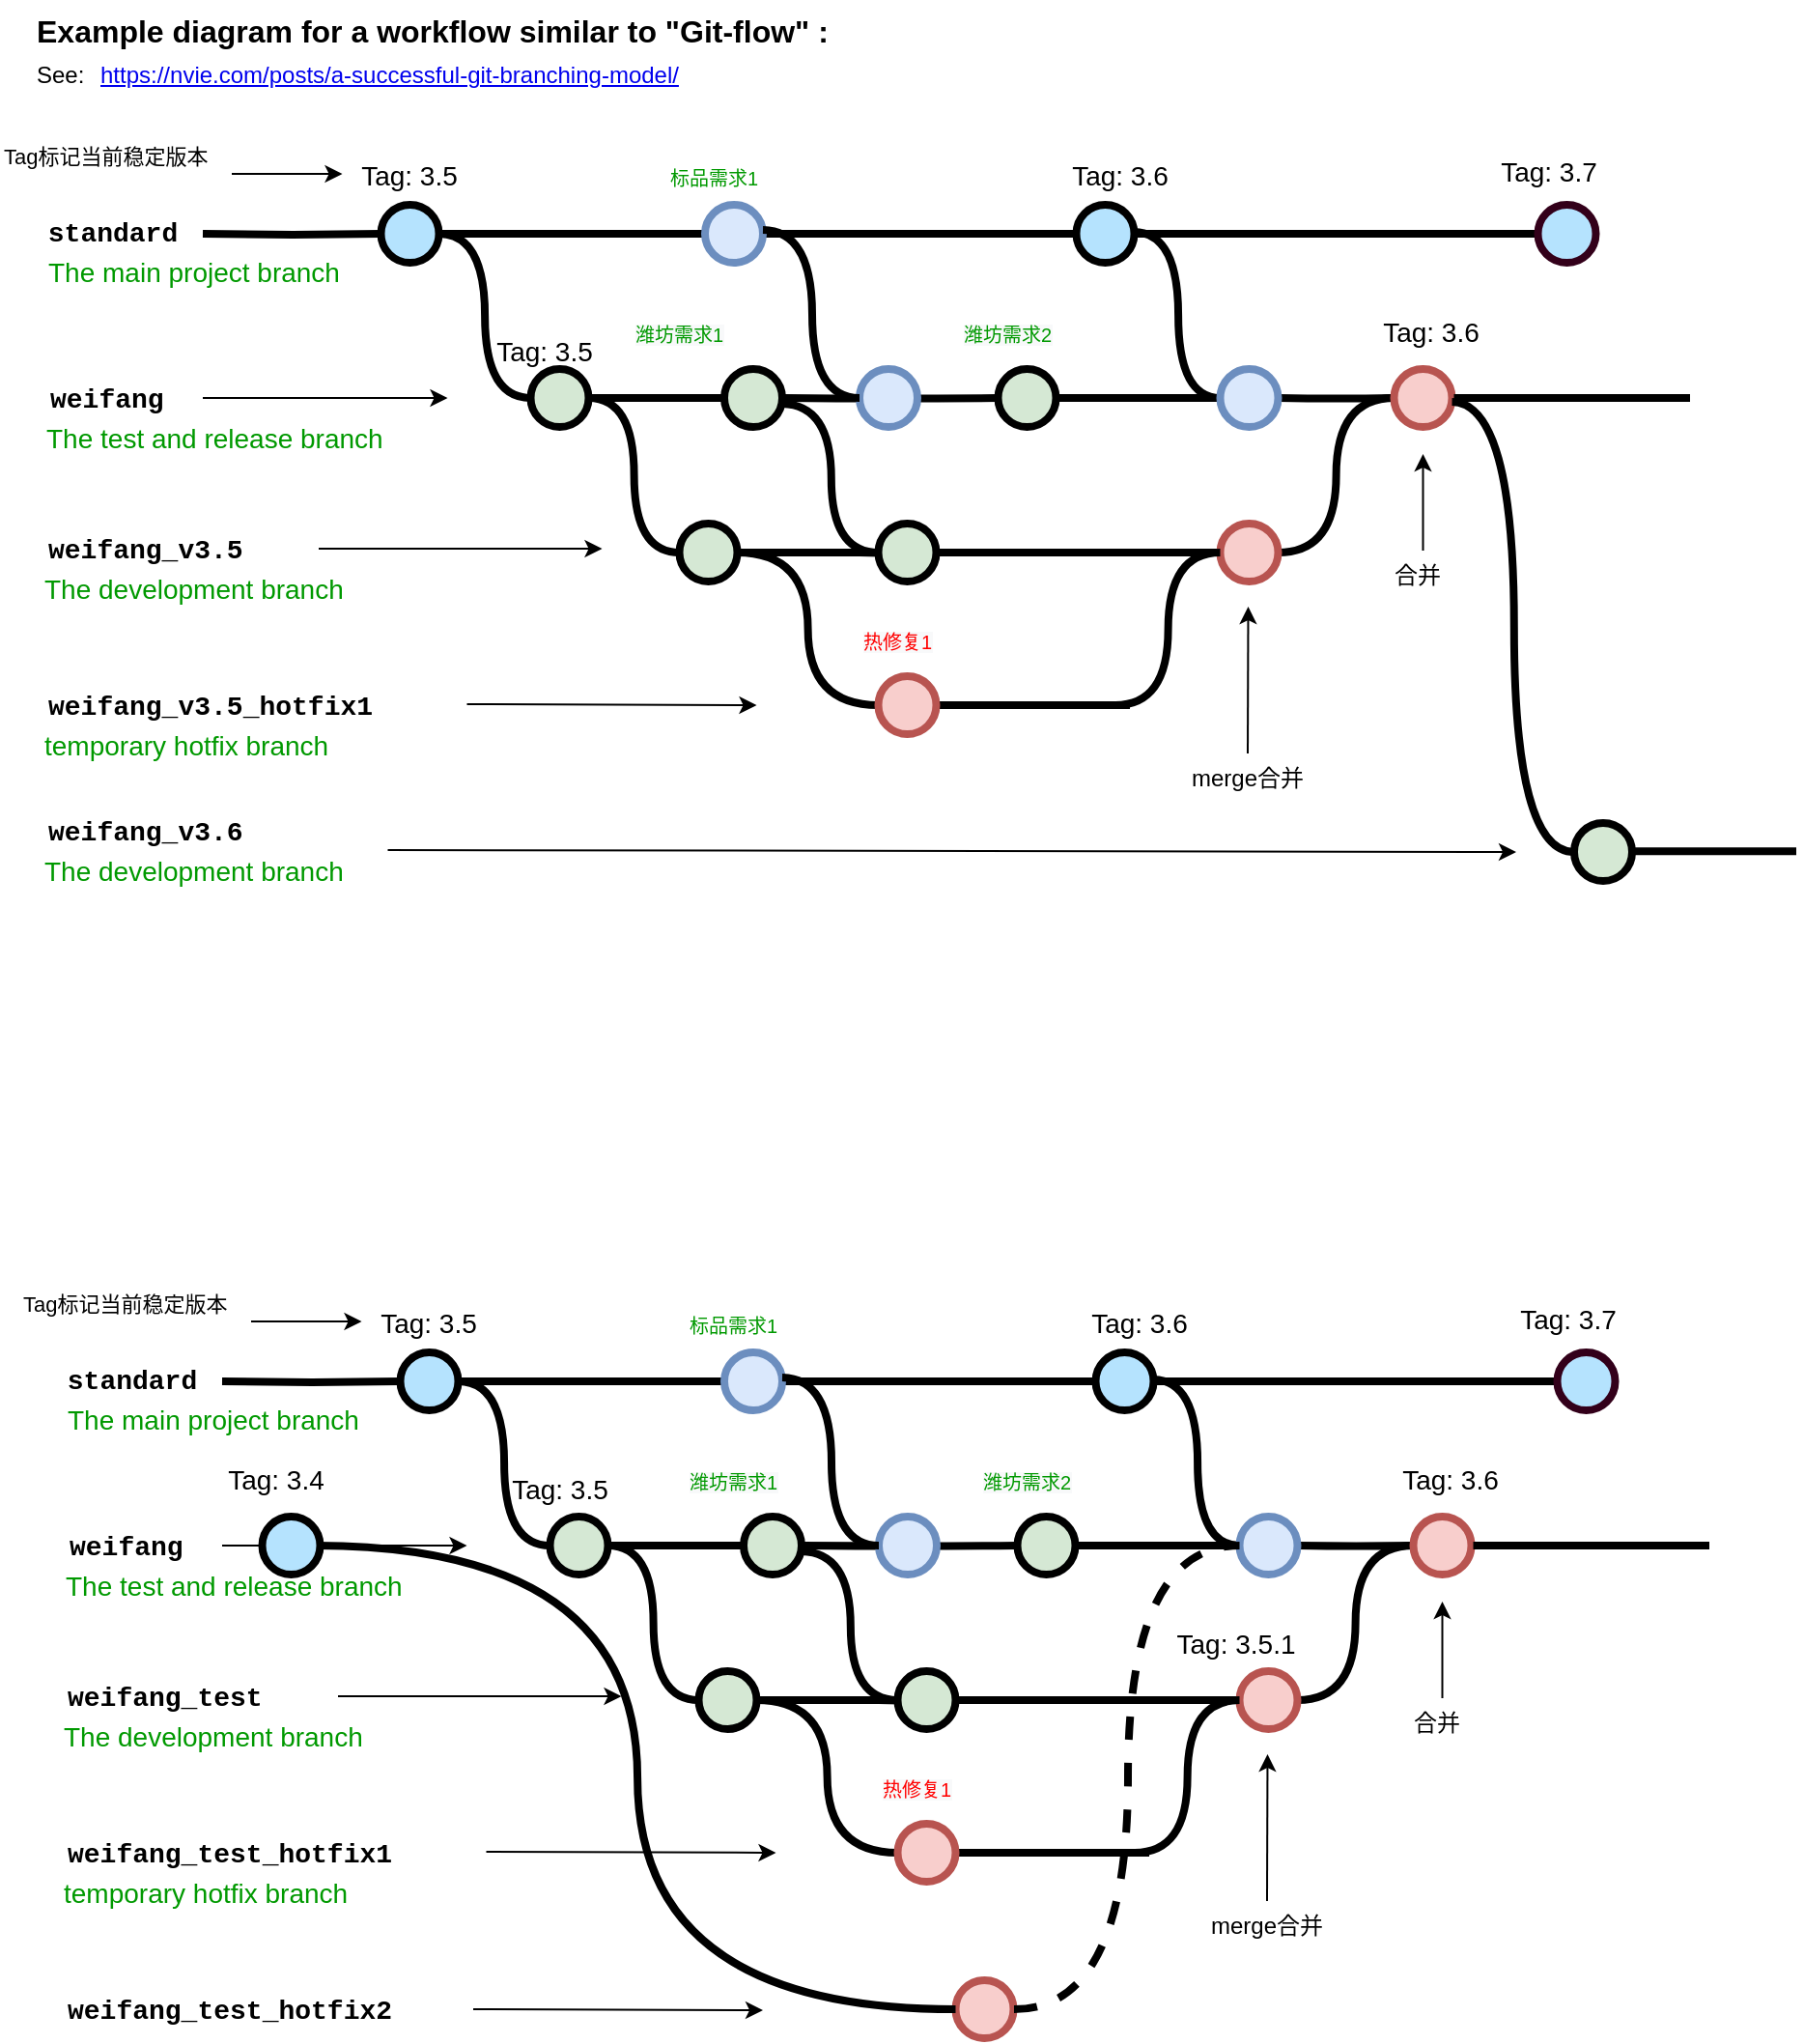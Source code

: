 <mxfile version="17.0.0" type="github">
  <diagram id="yPxyJZ8AM_hMuL3Unpa9" name="complex gitflow">
    <mxGraphModel dx="865" dy="456" grid="1" gridSize="10" guides="1" tooltips="1" connect="1" arrows="1" fold="1" page="1" pageScale="1" pageWidth="1100" pageHeight="850" math="0" shadow="0">
      <root>
        <mxCell id="0" />
        <mxCell id="1" parent="0" />
        <mxCell id="uWUnNED6HEl2aK5fdaIb-8" value="" style="edgeStyle=orthogonalEdgeStyle;rounded=0;html=1;jettySize=auto;orthogonalLoop=1;plain-blue;endArrow=none;endFill=0;strokeWidth=4;strokeColor=#000000;" parent="1" source="uWUnNED6HEl2aK5fdaIb-10" edge="1">
          <mxGeometry x="292.25" y="211" as="geometry">
            <mxPoint x="440" y="211" as="targetPoint" />
          </mxGeometry>
        </mxCell>
        <mxCell id="uWUnNED6HEl2aK5fdaIb-9" style="edgeStyle=orthogonalEdgeStyle;curved=1;rounded=0;html=1;exitX=1;exitY=0.5;exitPerimeter=0;entryX=0;entryY=0.5;entryPerimeter=0;endArrow=none;endFill=0;jettySize=auto;orthogonalLoop=1;strokeWidth=4;fontSize=15;" parent="1" source="uWUnNED6HEl2aK5fdaIb-10" target="uWUnNED6HEl2aK5fdaIb-15" edge="1">
          <mxGeometry relative="1" as="geometry" />
        </mxCell>
        <mxCell id="uWUnNED6HEl2aK5fdaIb-10" value="" style="verticalLabelPosition=bottom;verticalAlign=top;html=1;strokeWidth=4;shape=mxgraph.flowchart.on-page_reference;plain-blue;gradientColor=none;fillColor=#B5E3Fe;strokeColor=#000000;" parent="1" vertex="1">
          <mxGeometry x="262.25" y="196" width="30" height="30" as="geometry" />
        </mxCell>
        <mxCell id="uWUnNED6HEl2aK5fdaIb-80" value="" style="edgeStyle=orthogonalEdgeStyle;curved=1;rounded=0;orthogonalLoop=1;jettySize=auto;html=1;endArrow=none;endFill=0;strokeWidth=4;entryX=0;entryY=0.5;entryDx=0;entryDy=0;entryPerimeter=0;" parent="1" source="uWUnNED6HEl2aK5fdaIb-11" target="uWUnNED6HEl2aK5fdaIb-109" edge="1">
          <mxGeometry relative="1" as="geometry">
            <mxPoint x="734.5" y="211" as="targetPoint" />
          </mxGeometry>
        </mxCell>
        <mxCell id="uWUnNED6HEl2aK5fdaIb-11" value="" style="verticalLabelPosition=bottom;verticalAlign=top;html=1;strokeWidth=4;shape=mxgraph.flowchart.on-page_reference;plain-blue;gradientColor=none;strokeColor=#000000;fillColor=#B5E3FE;" parent="1" vertex="1">
          <mxGeometry x="622.25" y="196" width="30" height="30" as="geometry" />
        </mxCell>
        <mxCell id="uWUnNED6HEl2aK5fdaIb-109" value="" style="verticalLabelPosition=bottom;verticalAlign=top;html=1;strokeWidth=4;shape=mxgraph.flowchart.on-page_reference;plain-blue;gradientColor=none;strokeColor=#33001A;fillColor=#B5E3FE;" parent="1" vertex="1">
          <mxGeometry x="861.25" y="196" width="30" height="30" as="geometry" />
        </mxCell>
        <mxCell id="uWUnNED6HEl2aK5fdaIb-12" value="" style="edgeStyle=orthogonalEdgeStyle;rounded=0;html=1;jettySize=auto;orthogonalLoop=1;strokeWidth=4;endArrow=none;endFill=0;" parent="1" target="uWUnNED6HEl2aK5fdaIb-10" edge="1">
          <mxGeometry x="192.25" y="211" as="geometry">
            <mxPoint x="170" y="211" as="sourcePoint" />
          </mxGeometry>
        </mxCell>
        <mxCell id="uWUnNED6HEl2aK5fdaIb-13" value="standard" style="text;html=1;strokeColor=none;fillColor=none;align=center;verticalAlign=middle;whiteSpace=wrap;overflow=hidden;fontSize=14;fontStyle=1;fontFamily=Courier New;" parent="1" vertex="1">
          <mxGeometry x="86" y="190" width="75" height="42" as="geometry" />
        </mxCell>
        <mxCell id="uWUnNED6HEl2aK5fdaIb-14" style="edgeStyle=orthogonalEdgeStyle;curved=1;rounded=0;html=1;endArrow=none;endFill=0;jettySize=auto;orthogonalLoop=1;strokeWidth=4;fontSize=15;startArrow=none;" parent="1" target="uWUnNED6HEl2aK5fdaIb-17" edge="1">
          <mxGeometry relative="1" as="geometry">
            <mxPoint x="470" y="296" as="sourcePoint" />
          </mxGeometry>
        </mxCell>
        <mxCell id="uWUnNED6HEl2aK5fdaIb-15" value="" style="verticalLabelPosition=bottom;verticalAlign=top;html=1;strokeWidth=4;shape=mxgraph.flowchart.on-page_reference;plain-purple;gradientColor=none;strokeColor=#000000;fillColor=#D5E8D4;" parent="1" vertex="1">
          <mxGeometry x="339.75" y="281" width="30" height="30" as="geometry" />
        </mxCell>
        <mxCell id="uWUnNED6HEl2aK5fdaIb-16" style="edgeStyle=orthogonalEdgeStyle;curved=1;rounded=0;html=1;exitX=1;exitY=0.5;exitPerimeter=0;endArrow=none;endFill=0;jettySize=auto;orthogonalLoop=1;strokeWidth=4;fontSize=15;entryX=0;entryY=0.5;entryDx=0;entryDy=0;entryPerimeter=0;" parent="1" source="uWUnNED6HEl2aK5fdaIb-17" edge="1">
          <mxGeometry relative="1" as="geometry">
            <mxPoint x="696.75" y="296" as="targetPoint" />
          </mxGeometry>
        </mxCell>
        <mxCell id="uWUnNED6HEl2aK5fdaIb-17" value="" style="verticalLabelPosition=bottom;verticalAlign=top;html=1;strokeWidth=4;shape=mxgraph.flowchart.on-page_reference;plain-purple;gradientColor=none;strokeColor=#000000;fillColor=#D5E8D4;" parent="1" vertex="1">
          <mxGeometry x="581.75" y="281" width="30" height="30" as="geometry" />
        </mxCell>
        <mxCell id="uWUnNED6HEl2aK5fdaIb-20" value="weifang&amp;nbsp;" style="text;html=1;strokeColor=none;fillColor=none;align=left;verticalAlign=middle;whiteSpace=wrap;overflow=hidden;fontSize=14;fontStyle=1;fontFamily=Courier New;" parent="1" vertex="1">
          <mxGeometry x="88.75" y="286" width="81.25" height="20" as="geometry" />
        </mxCell>
        <mxCell id="uWUnNED6HEl2aK5fdaIb-71" value="" style="edgeStyle=orthogonalEdgeStyle;rounded=0;orthogonalLoop=1;jettySize=auto;html=1;endArrow=none;endFill=0;strokeWidth=4;" parent="1" source="uWUnNED6HEl2aK5fdaIb-69" edge="1">
          <mxGeometry relative="1" as="geometry">
            <mxPoint x="514.75" y="376" as="targetPoint" />
          </mxGeometry>
        </mxCell>
        <mxCell id="uWUnNED6HEl2aK5fdaIb-75" style="edgeStyle=orthogonalEdgeStyle;rounded=0;orthogonalLoop=1;jettySize=auto;html=1;entryX=1;entryY=0.5;entryDx=0;entryDy=0;entryPerimeter=0;endArrow=none;endFill=0;strokeWidth=4;curved=1;" parent="1" source="uWUnNED6HEl2aK5fdaIb-69" target="uWUnNED6HEl2aK5fdaIb-15" edge="1">
          <mxGeometry relative="1" as="geometry" />
        </mxCell>
        <mxCell id="uWUnNED6HEl2aK5fdaIb-94" style="edgeStyle=orthogonalEdgeStyle;curved=1;rounded=0;orthogonalLoop=1;jettySize=auto;html=1;exitX=1;exitY=0.5;exitDx=0;exitDy=0;exitPerimeter=0;entryX=0;entryY=0.5;entryDx=0;entryDy=0;entryPerimeter=0;endArrow=none;endFill=0;strokeWidth=4;fontFamily=Courier New;fontColor=#009900;" parent="1" source="uWUnNED6HEl2aK5fdaIb-69" target="uWUnNED6HEl2aK5fdaIb-82" edge="1">
          <mxGeometry relative="1" as="geometry" />
        </mxCell>
        <mxCell id="uWUnNED6HEl2aK5fdaIb-69" value="" style="verticalLabelPosition=bottom;verticalAlign=top;html=1;strokeWidth=4;shape=mxgraph.flowchart.on-page_reference;plain-purple;gradientColor=none;strokeColor=#000000;fillColor=#D5E8D4;" parent="1" vertex="1">
          <mxGeometry x="416.75" y="361" width="30" height="30" as="geometry" />
        </mxCell>
        <mxCell id="uWUnNED6HEl2aK5fdaIb-78" value="" style="edgeStyle=orthogonalEdgeStyle;curved=1;rounded=0;orthogonalLoop=1;jettySize=auto;html=1;endArrow=none;endFill=0;strokeWidth=4;" parent="1" target="uWUnNED6HEl2aK5fdaIb-77" edge="1">
          <mxGeometry relative="1" as="geometry">
            <mxPoint x="510" y="376" as="sourcePoint" />
          </mxGeometry>
        </mxCell>
        <mxCell id="uWUnNED6HEl2aK5fdaIb-96" value="" style="edgeStyle=orthogonalEdgeStyle;curved=1;rounded=0;orthogonalLoop=1;jettySize=auto;html=1;endArrow=none;endFill=0;strokeWidth=4;fontFamily=Courier New;fontColor=#009900;" parent="1" source="uWUnNED6HEl2aK5fdaIb-77" target="uWUnNED6HEl2aK5fdaIb-95" edge="1">
          <mxGeometry relative="1" as="geometry" />
        </mxCell>
        <mxCell id="uWUnNED6HEl2aK5fdaIb-77" value="" style="verticalLabelPosition=bottom;verticalAlign=top;html=1;strokeWidth=4;shape=mxgraph.flowchart.on-page_reference;plain-purple;gradientColor=none;strokeColor=#000000;fillColor=#D5E8D4;" parent="1" vertex="1">
          <mxGeometry x="519.75" y="361" width="30" height="30" as="geometry" />
        </mxCell>
        <mxCell id="uWUnNED6HEl2aK5fdaIb-108" style="edgeStyle=orthogonalEdgeStyle;curved=1;rounded=0;orthogonalLoop=1;jettySize=auto;html=1;entryX=0;entryY=0.5;entryDx=0;entryDy=0;entryPerimeter=0;endArrow=none;endFill=0;strokeWidth=4;fontFamily=Courier New;fontColor=#009900;" parent="1" source="uWUnNED6HEl2aK5fdaIb-95" target="uWUnNED6HEl2aK5fdaIb-106" edge="1">
          <mxGeometry relative="1" as="geometry" />
        </mxCell>
        <mxCell id="uWUnNED6HEl2aK5fdaIb-95" value="" style="verticalLabelPosition=bottom;verticalAlign=top;html=1;strokeWidth=4;shape=mxgraph.flowchart.on-page_reference;strokeColor=#b85450;fillColor=#f8cecc;" parent="1" vertex="1">
          <mxGeometry x="696.75" y="361" width="30" height="30" as="geometry" />
        </mxCell>
        <mxCell id="uWUnNED6HEl2aK5fdaIb-76" value="weifang_v3.5" style="text;html=1;strokeColor=none;fillColor=none;align=left;verticalAlign=middle;whiteSpace=wrap;overflow=hidden;fontSize=14;fontStyle=1;fontFamily=Courier New;" parent="1" vertex="1">
          <mxGeometry x="87.75" y="364" width="132.25" height="20" as="geometry" />
        </mxCell>
        <mxCell id="uWUnNED6HEl2aK5fdaIb-81" value="" style="edgeStyle=orthogonalEdgeStyle;rounded=0;orthogonalLoop=1;jettySize=auto;html=1;endArrow=none;endFill=0;strokeWidth=4;" parent="1" source="uWUnNED6HEl2aK5fdaIb-82" edge="1">
          <mxGeometry relative="1" as="geometry">
            <mxPoint x="650" y="455" as="targetPoint" />
          </mxGeometry>
        </mxCell>
        <mxCell id="uWUnNED6HEl2aK5fdaIb-82" value="" style="verticalLabelPosition=bottom;verticalAlign=top;html=1;strokeWidth=4;shape=mxgraph.flowchart.on-page_reference;strokeColor=#b85450;fillColor=#f8cecc;shadow=0;" parent="1" vertex="1">
          <mxGeometry x="519.75" y="440" width="30" height="30" as="geometry" />
        </mxCell>
        <mxCell id="uWUnNED6HEl2aK5fdaIb-97" style="edgeStyle=orthogonalEdgeStyle;curved=1;rounded=0;orthogonalLoop=1;jettySize=auto;html=1;exitX=1;exitY=0.5;exitDx=0;exitDy=0;exitPerimeter=0;entryX=0;entryY=0.5;entryDx=0;entryDy=0;entryPerimeter=0;endArrow=none;endFill=0;strokeWidth=4;fontFamily=Courier New;fontColor=#009900;" parent="1" target="uWUnNED6HEl2aK5fdaIb-95" edge="1">
          <mxGeometry relative="1" as="geometry">
            <mxPoint x="641.75" y="455" as="sourcePoint" />
          </mxGeometry>
        </mxCell>
        <mxCell id="uWUnNED6HEl2aK5fdaIb-86" value="weifang_v3.5_hotfix1" style="text;html=1;strokeColor=none;fillColor=none;align=left;verticalAlign=middle;whiteSpace=wrap;overflow=hidden;fontSize=14;fontStyle=1;fontFamily=Courier New;" parent="1" vertex="1">
          <mxGeometry x="87.5" y="445" width="240" height="20" as="geometry" />
        </mxCell>
        <mxCell id="uWUnNED6HEl2aK5fdaIb-87" value="The development branch" style="text;html=1;strokeColor=none;fillColor=none;align=left;verticalAlign=middle;whiteSpace=wrap;overflow=hidden;fontSize=14;fontStyle=0;fontColor=#009900;" parent="1" vertex="1">
          <mxGeometry x="85.75" y="384" width="240" height="20" as="geometry" />
        </mxCell>
        <mxCell id="uWUnNED6HEl2aK5fdaIb-88" value="temporary hotfix branch" style="text;html=1;strokeColor=none;fillColor=none;align=left;verticalAlign=middle;whiteSpace=wrap;overflow=hidden;fontSize=14;fontStyle=0;fontColor=#009900;" parent="1" vertex="1">
          <mxGeometry x="85.75" y="465" width="240" height="20" as="geometry" />
        </mxCell>
        <mxCell id="uWUnNED6HEl2aK5fdaIb-89" value="The test and release branch" style="text;html=1;strokeColor=none;fillColor=none;align=left;verticalAlign=middle;whiteSpace=wrap;overflow=hidden;fontSize=14;fontStyle=0;fontColor=#009900;" parent="1" vertex="1">
          <mxGeometry x="86.75" y="306" width="240" height="20" as="geometry" />
        </mxCell>
        <mxCell id="uWUnNED6HEl2aK5fdaIb-90" value="The main project branch" style="text;html=1;strokeColor=none;fillColor=none;align=left;verticalAlign=middle;whiteSpace=wrap;overflow=hidden;fontSize=14;fontStyle=0;fontColor=#009900;" parent="1" vertex="1">
          <mxGeometry x="88.25" y="220" width="161.75" height="20" as="geometry" />
        </mxCell>
        <mxCell id="uWUnNED6HEl2aK5fdaIb-91" value="" style="endArrow=classic;html=1;strokeWidth=1;fontFamily=Courier New;fontColor=#009900;" parent="1" edge="1">
          <mxGeometry width="50" height="50" relative="1" as="geometry">
            <mxPoint x="306.75" y="454.5" as="sourcePoint" />
            <mxPoint x="456.75" y="455" as="targetPoint" />
          </mxGeometry>
        </mxCell>
        <mxCell id="uWUnNED6HEl2aK5fdaIb-92" value="" style="endArrow=classic;html=1;strokeWidth=1;fontFamily=Courier New;fontColor=#009900;" parent="1" edge="1">
          <mxGeometry width="50" height="50" relative="1" as="geometry">
            <mxPoint x="230" y="374" as="sourcePoint" />
            <mxPoint x="376.75" y="374" as="targetPoint" />
          </mxGeometry>
        </mxCell>
        <mxCell id="uWUnNED6HEl2aK5fdaIb-93" value="" style="endArrow=classic;html=1;strokeWidth=1;fontFamily=Courier New;fontColor=#009900;exitX=1;exitY=0.5;exitDx=0;exitDy=0;" parent="1" source="uWUnNED6HEl2aK5fdaIb-20" edge="1">
          <mxGeometry width="50" height="50" relative="1" as="geometry">
            <mxPoint x="216.75" y="296" as="sourcePoint" />
            <mxPoint x="296.75" y="296" as="targetPoint" />
          </mxGeometry>
        </mxCell>
        <mxCell id="uWUnNED6HEl2aK5fdaIb-101" value="Tag: 3.6" style="text;html=1;strokeColor=none;fillColor=none;align=center;verticalAlign=middle;whiteSpace=wrap;overflow=hidden;fontSize=14;" parent="1" vertex="1">
          <mxGeometry x="590.25" y="170" width="110" height="20" as="geometry" />
        </mxCell>
        <mxCell id="uWUnNED6HEl2aK5fdaIb-103" value="Tag: 3.5" style="text;html=1;strokeColor=none;fillColor=none;align=center;verticalAlign=middle;whiteSpace=wrap;overflow=hidden;fontSize=14;" parent="1" vertex="1">
          <mxGeometry x="242.25" y="170" width="70" height="20" as="geometry" />
        </mxCell>
        <mxCell id="uWUnNED6HEl2aK5fdaIb-107" value="" style="edgeStyle=orthogonalEdgeStyle;curved=1;rounded=0;orthogonalLoop=1;jettySize=auto;html=1;endArrow=none;endFill=0;strokeWidth=4;fontFamily=Courier New;fontColor=#009900;" parent="1" target="uWUnNED6HEl2aK5fdaIb-106" edge="1">
          <mxGeometry relative="1" as="geometry">
            <mxPoint x="726.75" y="296" as="sourcePoint" />
          </mxGeometry>
        </mxCell>
        <mxCell id="uWUnNED6HEl2aK5fdaIb-106" value="" style="verticalLabelPosition=bottom;verticalAlign=top;html=1;strokeWidth=4;shape=mxgraph.flowchart.on-page_reference;strokeColor=#b85450;fillColor=#f8cecc;" parent="1" vertex="1">
          <mxGeometry x="786.75" y="281" width="30" height="30" as="geometry" />
        </mxCell>
        <mxCell id="uWUnNED6HEl2aK5fdaIb-116" value="Tag: 3.7" style="text;html=1;strokeColor=none;fillColor=none;align=center;verticalAlign=middle;whiteSpace=wrap;overflow=hidden;fontSize=14;" parent="1" vertex="1">
          <mxGeometry x="812.25" y="168" width="110" height="20" as="geometry" />
        </mxCell>
        <mxCell id="uWUnNED6HEl2aK5fdaIb-117" value="" style="endArrow=classic;html=1;strokeWidth=1;fontFamily=Courier New;fontColor=#009900;" parent="1" edge="1">
          <mxGeometry width="50" height="50" relative="1" as="geometry">
            <mxPoint x="711" y="480" as="sourcePoint" />
            <mxPoint x="711.25" y="404" as="targetPoint" />
          </mxGeometry>
        </mxCell>
        <mxCell id="fSnZ5vnYTslC5NarKmr_-1" value="" style="endArrow=classic;html=1;strokeWidth=1;fontFamily=Courier New;fontColor=#009900;" parent="1" edge="1">
          <mxGeometry width="50" height="50" relative="1" as="geometry">
            <mxPoint x="801.75" y="375" as="sourcePoint" />
            <mxPoint x="801.75" y="325" as="targetPoint" />
          </mxGeometry>
        </mxCell>
        <mxCell id="fSnZ5vnYTslC5NarKmr_-4" value="&lt;span style=&quot;text-align: center&quot;&gt;合并&lt;br&gt;&lt;/span&gt;" style="text;html=1;strokeColor=none;fillColor=none;align=left;verticalAlign=middle;whiteSpace=wrap;overflow=hidden;fontSize=12;fontStyle=0;fontColor=#000000;" parent="1" vertex="1">
          <mxGeometry x="784.75" y="375" width="40" height="25" as="geometry" />
        </mxCell>
        <mxCell id="fSnZ5vnYTslC5NarKmr_-9" value="" style="edgeStyle=orthogonalEdgeStyle;rounded=0;orthogonalLoop=1;jettySize=auto;html=1;fontSize=12;fontColor=#000000;entryX=0;entryY=0.5;entryDx=0;entryDy=0;" parent="1" source="fSnZ5vnYTslC5NarKmr_-8" target="uWUnNED6HEl2aK5fdaIb-103" edge="1">
          <mxGeometry relative="1" as="geometry">
            <mxPoint x="222.25" y="180" as="targetPoint" />
            <Array as="points">
              <mxPoint x="222.25" y="180" />
              <mxPoint x="222.25" y="180" />
            </Array>
          </mxGeometry>
        </mxCell>
        <mxCell id="fSnZ5vnYTslC5NarKmr_-8" value="&lt;span style=&quot;text-align: center ; font-size: 11px&quot;&gt;Tag标记当前稳定版本&lt;/span&gt;" style="text;html=1;strokeColor=none;fillColor=none;align=left;verticalAlign=middle;whiteSpace=wrap;overflow=hidden;fontSize=11;fontStyle=0;fontColor=#000000;" parent="1" vertex="1">
          <mxGeometry x="65" y="152" width="120" height="38" as="geometry" />
        </mxCell>
        <UserObject label="Example diagram for a workflow similar to &quot;Git-flow&quot; :" link="https://nvie.com/posts/a-successful-git-branching-model/" id="9hBKPDzoitwpIBdzFDQ7-2">
          <mxCell style="text;whiteSpace=wrap;html=1;fontStyle=1;fontSize=16;" parent="1" vertex="1">
            <mxGeometry x="82.25" y="90" width="427.75" height="20" as="geometry" />
          </mxCell>
        </UserObject>
        <UserObject label="&lt;a href=&quot;https://nvie.com/posts/a-successful-git-branching-model/&quot;&gt;https://nvie.com/posts/a-successful-git-branching-model/&lt;/a&gt;" link="https://nvie.com/posts/a-successful-git-branching-model/" id="9hBKPDzoitwpIBdzFDQ7-3">
          <mxCell style="text;whiteSpace=wrap;html=1;" parent="1" vertex="1">
            <mxGeometry x="115" y="115" width="355" height="20" as="geometry" />
          </mxCell>
        </UserObject>
        <UserObject label="See:" link="https://nvie.com/posts/a-successful-git-branching-model/" id="9hBKPDzoitwpIBdzFDQ7-7">
          <mxCell style="text;whiteSpace=wrap;html=1;" parent="1" vertex="1">
            <mxGeometry x="82.25" y="115" width="32.75" height="20" as="geometry" />
          </mxCell>
        </UserObject>
        <mxCell id="9hBKPDzoitwpIBdzFDQ7-21" value="" style="edgeStyle=orthogonalEdgeStyle;rounded=0;orthogonalLoop=1;jettySize=auto;html=1;fontSize=15;endArrow=none;endFill=0;strokeWidth=4;entryX=0;entryY=0.5;entryDx=0;entryDy=0;entryPerimeter=0;exitX=1;exitY=0.5;exitDx=0;exitDy=0;exitPerimeter=0;startArrow=none;" parent="1" source="nSpHJJlaLFTtq9EwCfLZ-13" target="uWUnNED6HEl2aK5fdaIb-11" edge="1">
          <mxGeometry relative="1" as="geometry">
            <mxPoint x="560.25" y="211" as="targetPoint" />
            <mxPoint x="430" y="211" as="sourcePoint" />
          </mxGeometry>
        </mxCell>
        <mxCell id="nSpHJJlaLFTtq9EwCfLZ-9" style="edgeStyle=orthogonalEdgeStyle;curved=1;rounded=0;html=1;exitX=1;exitY=0.5;exitPerimeter=0;entryX=0;entryY=0.5;entryPerimeter=0;endArrow=none;endFill=0;jettySize=auto;orthogonalLoop=1;strokeWidth=4;fontSize=15;entryDx=0;entryDy=0;" parent="1" target="nSpHJJlaLFTtq9EwCfLZ-22" edge="1">
          <mxGeometry relative="1" as="geometry">
            <mxPoint x="652.25" y="210" as="sourcePoint" />
            <mxPoint x="696.75" y="296" as="targetPoint" />
          </mxGeometry>
        </mxCell>
        <mxCell id="nSpHJJlaLFTtq9EwCfLZ-11" value="" style="edgeStyle=orthogonalEdgeStyle;curved=1;rounded=0;html=1;exitX=1;exitY=0.5;exitPerimeter=0;endArrow=none;endFill=0;jettySize=auto;orthogonalLoop=1;strokeWidth=4;fontSize=15;startArrow=none;" parent="1" source="nSpHJJlaLFTtq9EwCfLZ-8" edge="1">
          <mxGeometry relative="1" as="geometry">
            <mxPoint x="369.75" y="296" as="sourcePoint" />
            <mxPoint x="470" y="296" as="targetPoint" />
          </mxGeometry>
        </mxCell>
        <mxCell id="nSpHJJlaLFTtq9EwCfLZ-13" value="" style="verticalLabelPosition=bottom;verticalAlign=top;html=1;strokeWidth=4;shape=mxgraph.flowchart.on-page_reference;strokeColor=#6c8ebf;fillColor=#dae8fc;" parent="1" vertex="1">
          <mxGeometry x="430" y="196" width="30" height="30" as="geometry" />
        </mxCell>
        <mxCell id="nSpHJJlaLFTtq9EwCfLZ-14" value="" style="edgeStyle=orthogonalEdgeStyle;rounded=0;orthogonalLoop=1;jettySize=auto;html=1;fontSize=15;endArrow=none;endFill=0;strokeWidth=4;entryX=0;entryY=0.5;entryDx=0;entryDy=0;entryPerimeter=0;exitX=1;exitY=0.5;exitDx=0;exitDy=0;exitPerimeter=0;" parent="1" target="nSpHJJlaLFTtq9EwCfLZ-13" edge="1">
          <mxGeometry relative="1" as="geometry">
            <mxPoint x="622.25" y="211" as="targetPoint" />
            <mxPoint x="430" y="211" as="sourcePoint" />
          </mxGeometry>
        </mxCell>
        <mxCell id="nSpHJJlaLFTtq9EwCfLZ-15" value="&lt;font style=&quot;font-size: 10px&quot;&gt;标品需求1&lt;/font&gt;" style="text;html=1;strokeColor=none;fillColor=none;align=left;verticalAlign=middle;whiteSpace=wrap;overflow=hidden;fontSize=14;fontStyle=0;fontColor=#009900;" parent="1" vertex="1">
          <mxGeometry x="410" y="170" width="161.75" height="20" as="geometry" />
        </mxCell>
        <mxCell id="nSpHJJlaLFTtq9EwCfLZ-16" value="&lt;span style=&quot;color: rgb(0 , 153 , 0) ; font-family: &amp;#34;helvetica&amp;#34; ; font-size: 10px ; font-style: normal ; font-weight: 400 ; letter-spacing: normal ; text-align: left ; text-indent: 0px ; text-transform: none ; word-spacing: 0px ; background-color: rgb(248 , 249 , 250) ; display: inline ; float: none&quot;&gt;潍坊需求1&lt;/span&gt;" style="text;whiteSpace=wrap;html=1;fontSize=10;" parent="1" vertex="1">
          <mxGeometry x="391.75" y="251" width="80" height="30" as="geometry" />
        </mxCell>
        <mxCell id="nSpHJJlaLFTtq9EwCfLZ-17" value="&lt;span style=&quot;color: rgb(0 , 153 , 0) ; font-family: &amp;#34;helvetica&amp;#34; ; font-size: 10px ; font-style: normal ; font-weight: 400 ; letter-spacing: normal ; text-align: left ; text-indent: 0px ; text-transform: none ; word-spacing: 0px ; background-color: rgb(248 , 249 , 250) ; display: inline ; float: none&quot;&gt;潍坊需求2&lt;/span&gt;" style="text;whiteSpace=wrap;html=1;fontSize=10;" parent="1" vertex="1">
          <mxGeometry x="561.75" y="251" width="80" height="30" as="geometry" />
        </mxCell>
        <mxCell id="nSpHJJlaLFTtq9EwCfLZ-8" value="" style="verticalLabelPosition=bottom;verticalAlign=top;html=1;strokeWidth=4;shape=mxgraph.flowchart.on-page_reference;plain-purple;gradientColor=none;strokeColor=#000000;fillColor=#D5E8D4;" parent="1" vertex="1">
          <mxGeometry x="440" y="281" width="30" height="30" as="geometry" />
        </mxCell>
        <mxCell id="nSpHJJlaLFTtq9EwCfLZ-18" value="" style="edgeStyle=orthogonalEdgeStyle;curved=1;rounded=0;html=1;exitX=1;exitY=0.5;exitPerimeter=0;endArrow=none;endFill=0;jettySize=auto;orthogonalLoop=1;strokeWidth=4;fontSize=15;" parent="1" source="uWUnNED6HEl2aK5fdaIb-15" target="nSpHJJlaLFTtq9EwCfLZ-8" edge="1">
          <mxGeometry relative="1" as="geometry">
            <mxPoint x="369.75" y="296" as="sourcePoint" />
            <mxPoint x="470" y="296" as="targetPoint" />
          </mxGeometry>
        </mxCell>
        <mxCell id="nSpHJJlaLFTtq9EwCfLZ-19" style="edgeStyle=orthogonalEdgeStyle;curved=1;rounded=0;html=1;exitX=1;exitY=0.5;exitPerimeter=0;endArrow=none;endFill=0;jettySize=auto;orthogonalLoop=1;strokeWidth=4;fontSize=15;entryX=0;entryY=0.5;entryDx=0;entryDy=0;entryPerimeter=0;" parent="1" target="uWUnNED6HEl2aK5fdaIb-77" edge="1">
          <mxGeometry relative="1" as="geometry">
            <mxPoint x="470.0" y="299" as="sourcePoint" />
            <mxPoint x="517.83" y="370" as="targetPoint" />
          </mxGeometry>
        </mxCell>
        <mxCell id="nSpHJJlaLFTtq9EwCfLZ-20" value="" style="verticalLabelPosition=bottom;verticalAlign=top;html=1;strokeWidth=4;shape=mxgraph.flowchart.on-page_reference;strokeColor=#6c8ebf;fillColor=#dae8fc;" parent="1" vertex="1">
          <mxGeometry x="510" y="281" width="30" height="30" as="geometry" />
        </mxCell>
        <mxCell id="nSpHJJlaLFTtq9EwCfLZ-21" style="edgeStyle=orthogonalEdgeStyle;curved=1;rounded=0;html=1;exitX=1;exitY=0.5;exitPerimeter=0;endArrow=none;endFill=0;jettySize=auto;orthogonalLoop=1;strokeWidth=4;fontSize=15;entryX=0;entryY=0.5;entryDx=0;entryDy=0;entryPerimeter=0;" parent="1" target="nSpHJJlaLFTtq9EwCfLZ-20" edge="1">
          <mxGeometry relative="1" as="geometry">
            <mxPoint x="460" y="209" as="sourcePoint" />
            <mxPoint x="509.75" y="286" as="targetPoint" />
          </mxGeometry>
        </mxCell>
        <mxCell id="nSpHJJlaLFTtq9EwCfLZ-22" value="" style="verticalLabelPosition=bottom;verticalAlign=top;html=1;strokeWidth=4;shape=mxgraph.flowchart.on-page_reference;strokeColor=#6c8ebf;fillColor=#dae8fc;" parent="1" vertex="1">
          <mxGeometry x="696.75" y="281" width="30" height="30" as="geometry" />
        </mxCell>
        <mxCell id="nSpHJJlaLFTtq9EwCfLZ-23" value="" style="edgeStyle=orthogonalEdgeStyle;curved=1;rounded=0;orthogonalLoop=1;jettySize=auto;html=1;endArrow=none;endFill=0;strokeWidth=4;fontFamily=Courier New;fontColor=#009900;" parent="1" edge="1">
          <mxGeometry relative="1" as="geometry">
            <mxPoint x="817.75" y="296" as="sourcePoint" />
            <mxPoint x="940" y="296" as="targetPoint" />
          </mxGeometry>
        </mxCell>
        <mxCell id="nSpHJJlaLFTtq9EwCfLZ-24" value="&lt;span style=&quot;text-align: center&quot;&gt;merge合并&lt;br&gt;&lt;/span&gt;" style="text;html=1;strokeColor=none;fillColor=none;align=left;verticalAlign=middle;whiteSpace=wrap;overflow=hidden;fontSize=12;fontStyle=0;fontColor=#000000;" parent="1" vertex="1">
          <mxGeometry x="680" y="480" width="70" height="25" as="geometry" />
        </mxCell>
        <mxCell id="nSpHJJlaLFTtq9EwCfLZ-26" value="" style="verticalLabelPosition=bottom;verticalAlign=top;html=1;strokeWidth=4;shape=mxgraph.flowchart.on-page_reference;plain-purple;gradientColor=none;strokeColor=#000000;fillColor=#D5E8D4;" parent="1" vertex="1">
          <mxGeometry x="880" y="516" width="30" height="30" as="geometry" />
        </mxCell>
        <mxCell id="nSpHJJlaLFTtq9EwCfLZ-27" style="edgeStyle=orthogonalEdgeStyle;curved=1;rounded=0;html=1;exitX=1;exitY=0.5;exitPerimeter=0;entryX=0;entryY=0.5;entryPerimeter=0;endArrow=none;endFill=0;jettySize=auto;orthogonalLoop=1;strokeWidth=4;fontSize=15;entryDx=0;entryDy=0;" parent="1" target="nSpHJJlaLFTtq9EwCfLZ-26" edge="1">
          <mxGeometry relative="1" as="geometry">
            <mxPoint x="816.75" y="298" as="sourcePoint" />
            <mxPoint x="861.25" y="384" as="targetPoint" />
          </mxGeometry>
        </mxCell>
        <mxCell id="nSpHJJlaLFTtq9EwCfLZ-28" value="weifang_v3.6" style="text;html=1;strokeColor=none;fillColor=none;align=left;verticalAlign=middle;whiteSpace=wrap;overflow=hidden;fontSize=14;fontStyle=1;fontFamily=Courier New;" parent="1" vertex="1">
          <mxGeometry x="87.75" y="510" width="132.25" height="20" as="geometry" />
        </mxCell>
        <mxCell id="nSpHJJlaLFTtq9EwCfLZ-29" value="The development branch" style="text;html=1;strokeColor=none;fillColor=none;align=left;verticalAlign=middle;whiteSpace=wrap;overflow=hidden;fontSize=14;fontStyle=0;fontColor=#009900;" parent="1" vertex="1">
          <mxGeometry x="85.75" y="530" width="240" height="20" as="geometry" />
        </mxCell>
        <mxCell id="nSpHJJlaLFTtq9EwCfLZ-30" value="" style="endArrow=classic;html=1;strokeWidth=1;fontFamily=Courier New;fontColor=#009900;exitX=0.75;exitY=0;exitDx=0;exitDy=0;" parent="1" source="nSpHJJlaLFTtq9EwCfLZ-29" edge="1">
          <mxGeometry width="50" height="50" relative="1" as="geometry">
            <mxPoint x="330" y="531" as="sourcePoint" />
            <mxPoint x="850" y="531" as="targetPoint" />
          </mxGeometry>
        </mxCell>
        <mxCell id="nSpHJJlaLFTtq9EwCfLZ-31" style="edgeStyle=orthogonalEdgeStyle;curved=1;rounded=0;html=1;exitX=1;exitY=0.5;exitPerimeter=0;endArrow=none;endFill=0;jettySize=auto;orthogonalLoop=1;strokeWidth=4;fontSize=15;entryX=0;entryY=0.5;entryDx=0;entryDy=0;entryPerimeter=0;" parent="1" edge="1">
          <mxGeometry relative="1" as="geometry">
            <mxPoint x="910" y="530.58" as="sourcePoint" />
            <mxPoint x="995" y="530.58" as="targetPoint" />
          </mxGeometry>
        </mxCell>
        <mxCell id="nSpHJJlaLFTtq9EwCfLZ-32" value="&lt;span style=&quot;font-family: &amp;#34;helvetica&amp;#34; ; font-size: 10px ; font-style: normal ; font-weight: 400 ; letter-spacing: normal ; text-align: left ; text-indent: 0px ; text-transform: none ; word-spacing: 0px ; background-color: rgb(248 , 249 , 250) ; display: inline ; float: none&quot;&gt;&lt;font color=&quot;#ff0000&quot;&gt;热修复1&lt;/font&gt;&lt;/span&gt;" style="text;whiteSpace=wrap;html=1;fontSize=10;" parent="1" vertex="1">
          <mxGeometry x="510.25" y="410" width="80" height="30" as="geometry" />
        </mxCell>
        <mxCell id="SfV9Q8ZHsoWNk0C2K5bJ-2" value="Tag: 3.6" style="text;html=1;strokeColor=none;fillColor=none;align=center;verticalAlign=middle;whiteSpace=wrap;overflow=hidden;fontSize=14;" parent="1" vertex="1">
          <mxGeometry x="751.25" y="251" width="110" height="20" as="geometry" />
        </mxCell>
        <mxCell id="SfV9Q8ZHsoWNk0C2K5bJ-3" value="Tag: 3.5" style="text;html=1;strokeColor=none;fillColor=none;align=center;verticalAlign=middle;whiteSpace=wrap;overflow=hidden;fontSize=14;" parent="1" vertex="1">
          <mxGeometry x="312.25" y="261" width="70" height="20" as="geometry" />
        </mxCell>
        <mxCell id="ZYRFxV2PzqIA1E-72bam-1" value="" style="edgeStyle=orthogonalEdgeStyle;rounded=0;html=1;jettySize=auto;orthogonalLoop=1;plain-blue;endArrow=none;endFill=0;strokeWidth=4;strokeColor=#000000;" edge="1" parent="1" source="ZYRFxV2PzqIA1E-72bam-3">
          <mxGeometry x="302.25" y="805" as="geometry">
            <mxPoint x="450" y="805" as="targetPoint" />
          </mxGeometry>
        </mxCell>
        <mxCell id="ZYRFxV2PzqIA1E-72bam-2" style="edgeStyle=orthogonalEdgeStyle;curved=1;rounded=0;html=1;exitX=1;exitY=0.5;exitPerimeter=0;entryX=0;entryY=0.5;entryPerimeter=0;endArrow=none;endFill=0;jettySize=auto;orthogonalLoop=1;strokeWidth=4;fontSize=15;" edge="1" parent="1" source="ZYRFxV2PzqIA1E-72bam-3" target="ZYRFxV2PzqIA1E-72bam-10">
          <mxGeometry relative="1" as="geometry" />
        </mxCell>
        <mxCell id="ZYRFxV2PzqIA1E-72bam-3" value="" style="verticalLabelPosition=bottom;verticalAlign=top;html=1;strokeWidth=4;shape=mxgraph.flowchart.on-page_reference;plain-blue;gradientColor=none;fillColor=#B5E3Fe;strokeColor=#000000;" vertex="1" parent="1">
          <mxGeometry x="272.25" y="790" width="30" height="30" as="geometry" />
        </mxCell>
        <mxCell id="ZYRFxV2PzqIA1E-72bam-4" value="" style="edgeStyle=orthogonalEdgeStyle;curved=1;rounded=0;orthogonalLoop=1;jettySize=auto;html=1;endArrow=none;endFill=0;strokeWidth=4;entryX=0;entryY=0.5;entryDx=0;entryDy=0;entryPerimeter=0;" edge="1" parent="1" source="ZYRFxV2PzqIA1E-72bam-5" target="ZYRFxV2PzqIA1E-72bam-6">
          <mxGeometry relative="1" as="geometry">
            <mxPoint x="744.5" y="805" as="targetPoint" />
          </mxGeometry>
        </mxCell>
        <mxCell id="ZYRFxV2PzqIA1E-72bam-5" value="" style="verticalLabelPosition=bottom;verticalAlign=top;html=1;strokeWidth=4;shape=mxgraph.flowchart.on-page_reference;plain-blue;gradientColor=none;strokeColor=#000000;fillColor=#B5E3FE;" vertex="1" parent="1">
          <mxGeometry x="632.25" y="790" width="30" height="30" as="geometry" />
        </mxCell>
        <mxCell id="ZYRFxV2PzqIA1E-72bam-6" value="" style="verticalLabelPosition=bottom;verticalAlign=top;html=1;strokeWidth=4;shape=mxgraph.flowchart.on-page_reference;plain-blue;gradientColor=none;strokeColor=#33001A;fillColor=#B5E3FE;" vertex="1" parent="1">
          <mxGeometry x="871.25" y="790" width="30" height="30" as="geometry" />
        </mxCell>
        <mxCell id="ZYRFxV2PzqIA1E-72bam-7" value="" style="edgeStyle=orthogonalEdgeStyle;rounded=0;html=1;jettySize=auto;orthogonalLoop=1;strokeWidth=4;endArrow=none;endFill=0;" edge="1" parent="1" target="ZYRFxV2PzqIA1E-72bam-3">
          <mxGeometry x="202.25" y="805" as="geometry">
            <mxPoint x="180" y="805" as="sourcePoint" />
          </mxGeometry>
        </mxCell>
        <mxCell id="ZYRFxV2PzqIA1E-72bam-8" value="standard" style="text;html=1;strokeColor=none;fillColor=none;align=center;verticalAlign=middle;whiteSpace=wrap;overflow=hidden;fontSize=14;fontStyle=1;fontFamily=Courier New;" vertex="1" parent="1">
          <mxGeometry x="96" y="784" width="75" height="42" as="geometry" />
        </mxCell>
        <mxCell id="ZYRFxV2PzqIA1E-72bam-9" style="edgeStyle=orthogonalEdgeStyle;curved=1;rounded=0;html=1;endArrow=none;endFill=0;jettySize=auto;orthogonalLoop=1;strokeWidth=4;fontSize=15;startArrow=none;" edge="1" parent="1" target="ZYRFxV2PzqIA1E-72bam-12">
          <mxGeometry relative="1" as="geometry">
            <mxPoint x="480" y="890" as="sourcePoint" />
          </mxGeometry>
        </mxCell>
        <mxCell id="ZYRFxV2PzqIA1E-72bam-10" value="" style="verticalLabelPosition=bottom;verticalAlign=top;html=1;strokeWidth=4;shape=mxgraph.flowchart.on-page_reference;plain-purple;gradientColor=none;strokeColor=#000000;fillColor=#D5E8D4;" vertex="1" parent="1">
          <mxGeometry x="349.75" y="875" width="30" height="30" as="geometry" />
        </mxCell>
        <mxCell id="ZYRFxV2PzqIA1E-72bam-11" style="edgeStyle=orthogonalEdgeStyle;curved=1;rounded=0;html=1;exitX=1;exitY=0.5;exitPerimeter=0;endArrow=none;endFill=0;jettySize=auto;orthogonalLoop=1;strokeWidth=4;fontSize=15;entryX=0;entryY=0.5;entryDx=0;entryDy=0;entryPerimeter=0;" edge="1" parent="1" source="ZYRFxV2PzqIA1E-72bam-12">
          <mxGeometry relative="1" as="geometry">
            <mxPoint x="706.75" y="890" as="targetPoint" />
          </mxGeometry>
        </mxCell>
        <mxCell id="ZYRFxV2PzqIA1E-72bam-12" value="" style="verticalLabelPosition=bottom;verticalAlign=top;html=1;strokeWidth=4;shape=mxgraph.flowchart.on-page_reference;plain-purple;gradientColor=none;strokeColor=#000000;fillColor=#D5E8D4;" vertex="1" parent="1">
          <mxGeometry x="591.75" y="875" width="30" height="30" as="geometry" />
        </mxCell>
        <mxCell id="ZYRFxV2PzqIA1E-72bam-13" value="weifang&amp;nbsp;" style="text;html=1;strokeColor=none;fillColor=none;align=left;verticalAlign=middle;whiteSpace=wrap;overflow=hidden;fontSize=14;fontStyle=1;fontFamily=Courier New;" vertex="1" parent="1">
          <mxGeometry x="98.75" y="880" width="81.25" height="20" as="geometry" />
        </mxCell>
        <mxCell id="ZYRFxV2PzqIA1E-72bam-14" value="" style="edgeStyle=orthogonalEdgeStyle;rounded=0;orthogonalLoop=1;jettySize=auto;html=1;endArrow=none;endFill=0;strokeWidth=4;" edge="1" parent="1" source="ZYRFxV2PzqIA1E-72bam-17">
          <mxGeometry relative="1" as="geometry">
            <mxPoint x="524.75" y="970" as="targetPoint" />
          </mxGeometry>
        </mxCell>
        <mxCell id="ZYRFxV2PzqIA1E-72bam-15" style="edgeStyle=orthogonalEdgeStyle;rounded=0;orthogonalLoop=1;jettySize=auto;html=1;entryX=1;entryY=0.5;entryDx=0;entryDy=0;entryPerimeter=0;endArrow=none;endFill=0;strokeWidth=4;curved=1;" edge="1" parent="1" source="ZYRFxV2PzqIA1E-72bam-17" target="ZYRFxV2PzqIA1E-72bam-10">
          <mxGeometry relative="1" as="geometry" />
        </mxCell>
        <mxCell id="ZYRFxV2PzqIA1E-72bam-16" style="edgeStyle=orthogonalEdgeStyle;curved=1;rounded=0;orthogonalLoop=1;jettySize=auto;html=1;exitX=1;exitY=0.5;exitDx=0;exitDy=0;exitPerimeter=0;entryX=0;entryY=0.5;entryDx=0;entryDy=0;entryPerimeter=0;endArrow=none;endFill=0;strokeWidth=4;fontFamily=Courier New;fontColor=#009900;" edge="1" parent="1" source="ZYRFxV2PzqIA1E-72bam-17" target="ZYRFxV2PzqIA1E-72bam-25">
          <mxGeometry relative="1" as="geometry" />
        </mxCell>
        <mxCell id="ZYRFxV2PzqIA1E-72bam-17" value="" style="verticalLabelPosition=bottom;verticalAlign=top;html=1;strokeWidth=4;shape=mxgraph.flowchart.on-page_reference;plain-purple;gradientColor=none;strokeColor=#000000;fillColor=#D5E8D4;" vertex="1" parent="1">
          <mxGeometry x="426.75" y="955" width="30" height="30" as="geometry" />
        </mxCell>
        <mxCell id="ZYRFxV2PzqIA1E-72bam-18" value="" style="edgeStyle=orthogonalEdgeStyle;curved=1;rounded=0;orthogonalLoop=1;jettySize=auto;html=1;endArrow=none;endFill=0;strokeWidth=4;" edge="1" parent="1" target="ZYRFxV2PzqIA1E-72bam-20">
          <mxGeometry relative="1" as="geometry">
            <mxPoint x="520" y="970" as="sourcePoint" />
          </mxGeometry>
        </mxCell>
        <mxCell id="ZYRFxV2PzqIA1E-72bam-19" value="" style="edgeStyle=orthogonalEdgeStyle;curved=1;rounded=0;orthogonalLoop=1;jettySize=auto;html=1;endArrow=none;endFill=0;strokeWidth=4;fontFamily=Courier New;fontColor=#009900;" edge="1" parent="1" source="ZYRFxV2PzqIA1E-72bam-20" target="ZYRFxV2PzqIA1E-72bam-22">
          <mxGeometry relative="1" as="geometry" />
        </mxCell>
        <mxCell id="ZYRFxV2PzqIA1E-72bam-20" value="" style="verticalLabelPosition=bottom;verticalAlign=top;html=1;strokeWidth=4;shape=mxgraph.flowchart.on-page_reference;plain-purple;gradientColor=none;strokeColor=#000000;fillColor=#D5E8D4;" vertex="1" parent="1">
          <mxGeometry x="529.75" y="955" width="30" height="30" as="geometry" />
        </mxCell>
        <mxCell id="ZYRFxV2PzqIA1E-72bam-21" style="edgeStyle=orthogonalEdgeStyle;curved=1;rounded=0;orthogonalLoop=1;jettySize=auto;html=1;entryX=0;entryY=0.5;entryDx=0;entryDy=0;entryPerimeter=0;endArrow=none;endFill=0;strokeWidth=4;fontFamily=Courier New;fontColor=#009900;" edge="1" parent="1" source="ZYRFxV2PzqIA1E-72bam-22" target="ZYRFxV2PzqIA1E-72bam-38">
          <mxGeometry relative="1" as="geometry" />
        </mxCell>
        <mxCell id="ZYRFxV2PzqIA1E-72bam-22" value="" style="verticalLabelPosition=bottom;verticalAlign=top;html=1;strokeWidth=4;shape=mxgraph.flowchart.on-page_reference;strokeColor=#b85450;fillColor=#f8cecc;" vertex="1" parent="1">
          <mxGeometry x="706.75" y="955" width="30" height="30" as="geometry" />
        </mxCell>
        <mxCell id="ZYRFxV2PzqIA1E-72bam-23" value="weifang_test" style="text;html=1;strokeColor=none;fillColor=none;align=left;verticalAlign=middle;whiteSpace=wrap;overflow=hidden;fontSize=14;fontStyle=1;fontFamily=Courier New;" vertex="1" parent="1">
          <mxGeometry x="97.75" y="958" width="132.25" height="20" as="geometry" />
        </mxCell>
        <mxCell id="ZYRFxV2PzqIA1E-72bam-24" value="" style="edgeStyle=orthogonalEdgeStyle;rounded=0;orthogonalLoop=1;jettySize=auto;html=1;endArrow=none;endFill=0;strokeWidth=4;" edge="1" parent="1" source="ZYRFxV2PzqIA1E-72bam-25">
          <mxGeometry relative="1" as="geometry">
            <mxPoint x="660" y="1049" as="targetPoint" />
          </mxGeometry>
        </mxCell>
        <mxCell id="ZYRFxV2PzqIA1E-72bam-25" value="" style="verticalLabelPosition=bottom;verticalAlign=top;html=1;strokeWidth=4;shape=mxgraph.flowchart.on-page_reference;strokeColor=#b85450;fillColor=#f8cecc;shadow=0;" vertex="1" parent="1">
          <mxGeometry x="529.75" y="1034" width="30" height="30" as="geometry" />
        </mxCell>
        <mxCell id="ZYRFxV2PzqIA1E-72bam-26" style="edgeStyle=orthogonalEdgeStyle;curved=1;rounded=0;orthogonalLoop=1;jettySize=auto;html=1;exitX=1;exitY=0.5;exitDx=0;exitDy=0;exitPerimeter=0;entryX=0;entryY=0.5;entryDx=0;entryDy=0;entryPerimeter=0;endArrow=none;endFill=0;strokeWidth=4;fontFamily=Courier New;fontColor=#009900;" edge="1" parent="1" target="ZYRFxV2PzqIA1E-72bam-22">
          <mxGeometry relative="1" as="geometry">
            <mxPoint x="651.75" y="1049" as="sourcePoint" />
          </mxGeometry>
        </mxCell>
        <mxCell id="ZYRFxV2PzqIA1E-72bam-27" value="weifang_test_hotfix1" style="text;html=1;strokeColor=none;fillColor=none;align=left;verticalAlign=middle;whiteSpace=wrap;overflow=hidden;fontSize=14;fontStyle=1;fontFamily=Courier New;" vertex="1" parent="1">
          <mxGeometry x="97.5" y="1039" width="240" height="20" as="geometry" />
        </mxCell>
        <mxCell id="ZYRFxV2PzqIA1E-72bam-28" value="The development branch" style="text;html=1;strokeColor=none;fillColor=none;align=left;verticalAlign=middle;whiteSpace=wrap;overflow=hidden;fontSize=14;fontStyle=0;fontColor=#009900;" vertex="1" parent="1">
          <mxGeometry x="95.75" y="978" width="240" height="20" as="geometry" />
        </mxCell>
        <mxCell id="ZYRFxV2PzqIA1E-72bam-29" value="temporary hotfix branch" style="text;html=1;strokeColor=none;fillColor=none;align=left;verticalAlign=middle;whiteSpace=wrap;overflow=hidden;fontSize=14;fontStyle=0;fontColor=#009900;" vertex="1" parent="1">
          <mxGeometry x="95.75" y="1059" width="240" height="20" as="geometry" />
        </mxCell>
        <mxCell id="ZYRFxV2PzqIA1E-72bam-30" value="The test and release branch" style="text;html=1;strokeColor=none;fillColor=none;align=left;verticalAlign=middle;whiteSpace=wrap;overflow=hidden;fontSize=14;fontStyle=0;fontColor=#009900;" vertex="1" parent="1">
          <mxGeometry x="96.75" y="900" width="240" height="20" as="geometry" />
        </mxCell>
        <mxCell id="ZYRFxV2PzqIA1E-72bam-31" value="The main project branch" style="text;html=1;strokeColor=none;fillColor=none;align=left;verticalAlign=middle;whiteSpace=wrap;overflow=hidden;fontSize=14;fontStyle=0;fontColor=#009900;" vertex="1" parent="1">
          <mxGeometry x="98.25" y="814" width="161.75" height="20" as="geometry" />
        </mxCell>
        <mxCell id="ZYRFxV2PzqIA1E-72bam-32" value="" style="endArrow=classic;html=1;strokeWidth=1;fontFamily=Courier New;fontColor=#009900;" edge="1" parent="1">
          <mxGeometry width="50" height="50" relative="1" as="geometry">
            <mxPoint x="316.75" y="1048.5" as="sourcePoint" />
            <mxPoint x="466.75" y="1049" as="targetPoint" />
          </mxGeometry>
        </mxCell>
        <mxCell id="ZYRFxV2PzqIA1E-72bam-33" value="" style="endArrow=classic;html=1;strokeWidth=1;fontFamily=Courier New;fontColor=#009900;" edge="1" parent="1">
          <mxGeometry width="50" height="50" relative="1" as="geometry">
            <mxPoint x="240" y="968" as="sourcePoint" />
            <mxPoint x="386.75" y="968" as="targetPoint" />
          </mxGeometry>
        </mxCell>
        <mxCell id="ZYRFxV2PzqIA1E-72bam-34" value="" style="endArrow=classic;html=1;strokeWidth=1;fontFamily=Courier New;fontColor=#009900;exitX=1;exitY=0.5;exitDx=0;exitDy=0;startArrow=none;" edge="1" parent="1" source="ZYRFxV2PzqIA1E-72bam-74">
          <mxGeometry width="50" height="50" relative="1" as="geometry">
            <mxPoint x="226.75" y="890" as="sourcePoint" />
            <mxPoint x="306.75" y="890" as="targetPoint" />
          </mxGeometry>
        </mxCell>
        <mxCell id="ZYRFxV2PzqIA1E-72bam-35" value="Tag: 3.6" style="text;html=1;strokeColor=none;fillColor=none;align=center;verticalAlign=middle;whiteSpace=wrap;overflow=hidden;fontSize=14;" vertex="1" parent="1">
          <mxGeometry x="600.25" y="764" width="110" height="20" as="geometry" />
        </mxCell>
        <mxCell id="ZYRFxV2PzqIA1E-72bam-36" value="Tag: 3.5" style="text;html=1;strokeColor=none;fillColor=none;align=center;verticalAlign=middle;whiteSpace=wrap;overflow=hidden;fontSize=14;" vertex="1" parent="1">
          <mxGeometry x="252.25" y="764" width="70" height="20" as="geometry" />
        </mxCell>
        <mxCell id="ZYRFxV2PzqIA1E-72bam-37" value="" style="edgeStyle=orthogonalEdgeStyle;curved=1;rounded=0;orthogonalLoop=1;jettySize=auto;html=1;endArrow=none;endFill=0;strokeWidth=4;fontFamily=Courier New;fontColor=#009900;" edge="1" parent="1" target="ZYRFxV2PzqIA1E-72bam-38">
          <mxGeometry relative="1" as="geometry">
            <mxPoint x="736.75" y="890" as="sourcePoint" />
          </mxGeometry>
        </mxCell>
        <mxCell id="ZYRFxV2PzqIA1E-72bam-38" value="" style="verticalLabelPosition=bottom;verticalAlign=top;html=1;strokeWidth=4;shape=mxgraph.flowchart.on-page_reference;strokeColor=#b85450;fillColor=#f8cecc;" vertex="1" parent="1">
          <mxGeometry x="796.75" y="875" width="30" height="30" as="geometry" />
        </mxCell>
        <mxCell id="ZYRFxV2PzqIA1E-72bam-39" value="Tag: 3.7" style="text;html=1;strokeColor=none;fillColor=none;align=center;verticalAlign=middle;whiteSpace=wrap;overflow=hidden;fontSize=14;" vertex="1" parent="1">
          <mxGeometry x="822.25" y="762" width="110" height="20" as="geometry" />
        </mxCell>
        <mxCell id="ZYRFxV2PzqIA1E-72bam-40" value="" style="endArrow=classic;html=1;strokeWidth=1;fontFamily=Courier New;fontColor=#009900;" edge="1" parent="1">
          <mxGeometry width="50" height="50" relative="1" as="geometry">
            <mxPoint x="721" y="1074" as="sourcePoint" />
            <mxPoint x="721.25" y="998" as="targetPoint" />
          </mxGeometry>
        </mxCell>
        <mxCell id="ZYRFxV2PzqIA1E-72bam-41" value="" style="endArrow=classic;html=1;strokeWidth=1;fontFamily=Courier New;fontColor=#009900;" edge="1" parent="1">
          <mxGeometry width="50" height="50" relative="1" as="geometry">
            <mxPoint x="811.75" y="969" as="sourcePoint" />
            <mxPoint x="811.75" y="919" as="targetPoint" />
          </mxGeometry>
        </mxCell>
        <mxCell id="ZYRFxV2PzqIA1E-72bam-42" value="&lt;span style=&quot;text-align: center&quot;&gt;合并&lt;br&gt;&lt;/span&gt;" style="text;html=1;strokeColor=none;fillColor=none;align=left;verticalAlign=middle;whiteSpace=wrap;overflow=hidden;fontSize=12;fontStyle=0;fontColor=#000000;" vertex="1" parent="1">
          <mxGeometry x="794.75" y="969" width="40" height="25" as="geometry" />
        </mxCell>
        <mxCell id="ZYRFxV2PzqIA1E-72bam-43" value="" style="edgeStyle=orthogonalEdgeStyle;rounded=0;orthogonalLoop=1;jettySize=auto;html=1;fontSize=12;fontColor=#000000;entryX=0;entryY=0.5;entryDx=0;entryDy=0;" edge="1" parent="1" source="ZYRFxV2PzqIA1E-72bam-44" target="ZYRFxV2PzqIA1E-72bam-36">
          <mxGeometry relative="1" as="geometry">
            <mxPoint x="232.25" y="774" as="targetPoint" />
            <Array as="points">
              <mxPoint x="232.25" y="774" />
              <mxPoint x="232.25" y="774" />
            </Array>
          </mxGeometry>
        </mxCell>
        <mxCell id="ZYRFxV2PzqIA1E-72bam-44" value="&lt;span style=&quot;text-align: center ; font-size: 11px&quot;&gt;Tag标记当前稳定版本&lt;/span&gt;" style="text;html=1;strokeColor=none;fillColor=none;align=left;verticalAlign=middle;whiteSpace=wrap;overflow=hidden;fontSize=11;fontStyle=0;fontColor=#000000;" vertex="1" parent="1">
          <mxGeometry x="75" y="746" width="120" height="38" as="geometry" />
        </mxCell>
        <mxCell id="ZYRFxV2PzqIA1E-72bam-48" value="" style="edgeStyle=orthogonalEdgeStyle;rounded=0;orthogonalLoop=1;jettySize=auto;html=1;fontSize=15;endArrow=none;endFill=0;strokeWidth=4;entryX=0;entryY=0.5;entryDx=0;entryDy=0;entryPerimeter=0;exitX=1;exitY=0.5;exitDx=0;exitDy=0;exitPerimeter=0;startArrow=none;" edge="1" parent="1" source="ZYRFxV2PzqIA1E-72bam-51" target="ZYRFxV2PzqIA1E-72bam-5">
          <mxGeometry relative="1" as="geometry">
            <mxPoint x="570.25" y="805" as="targetPoint" />
            <mxPoint x="440" y="805" as="sourcePoint" />
          </mxGeometry>
        </mxCell>
        <mxCell id="ZYRFxV2PzqIA1E-72bam-49" style="edgeStyle=orthogonalEdgeStyle;curved=1;rounded=0;html=1;exitX=1;exitY=0.5;exitPerimeter=0;entryX=0;entryY=0.5;entryPerimeter=0;endArrow=none;endFill=0;jettySize=auto;orthogonalLoop=1;strokeWidth=4;fontSize=15;entryDx=0;entryDy=0;" edge="1" parent="1" target="ZYRFxV2PzqIA1E-72bam-61">
          <mxGeometry relative="1" as="geometry">
            <mxPoint x="662.25" y="804" as="sourcePoint" />
            <mxPoint x="706.75" y="890" as="targetPoint" />
          </mxGeometry>
        </mxCell>
        <mxCell id="ZYRFxV2PzqIA1E-72bam-50" value="" style="edgeStyle=orthogonalEdgeStyle;curved=1;rounded=0;html=1;exitX=1;exitY=0.5;exitPerimeter=0;endArrow=none;endFill=0;jettySize=auto;orthogonalLoop=1;strokeWidth=4;fontSize=15;startArrow=none;" edge="1" parent="1" source="ZYRFxV2PzqIA1E-72bam-56">
          <mxGeometry relative="1" as="geometry">
            <mxPoint x="379.75" y="890" as="sourcePoint" />
            <mxPoint x="480" y="890" as="targetPoint" />
          </mxGeometry>
        </mxCell>
        <mxCell id="ZYRFxV2PzqIA1E-72bam-51" value="" style="verticalLabelPosition=bottom;verticalAlign=top;html=1;strokeWidth=4;shape=mxgraph.flowchart.on-page_reference;strokeColor=#6c8ebf;fillColor=#dae8fc;" vertex="1" parent="1">
          <mxGeometry x="440" y="790" width="30" height="30" as="geometry" />
        </mxCell>
        <mxCell id="ZYRFxV2PzqIA1E-72bam-52" value="" style="edgeStyle=orthogonalEdgeStyle;rounded=0;orthogonalLoop=1;jettySize=auto;html=1;fontSize=15;endArrow=none;endFill=0;strokeWidth=4;entryX=0;entryY=0.5;entryDx=0;entryDy=0;entryPerimeter=0;exitX=1;exitY=0.5;exitDx=0;exitDy=0;exitPerimeter=0;" edge="1" parent="1" target="ZYRFxV2PzqIA1E-72bam-51">
          <mxGeometry relative="1" as="geometry">
            <mxPoint x="632.25" y="805" as="targetPoint" />
            <mxPoint x="440" y="805" as="sourcePoint" />
          </mxGeometry>
        </mxCell>
        <mxCell id="ZYRFxV2PzqIA1E-72bam-53" value="&lt;font style=&quot;font-size: 10px&quot;&gt;标品需求1&lt;/font&gt;" style="text;html=1;strokeColor=none;fillColor=none;align=left;verticalAlign=middle;whiteSpace=wrap;overflow=hidden;fontSize=14;fontStyle=0;fontColor=#009900;" vertex="1" parent="1">
          <mxGeometry x="420" y="764" width="161.75" height="20" as="geometry" />
        </mxCell>
        <mxCell id="ZYRFxV2PzqIA1E-72bam-54" value="&lt;span style=&quot;color: rgb(0 , 153 , 0) ; font-family: &amp;#34;helvetica&amp;#34; ; font-size: 10px ; font-style: normal ; font-weight: 400 ; letter-spacing: normal ; text-align: left ; text-indent: 0px ; text-transform: none ; word-spacing: 0px ; background-color: rgb(248 , 249 , 250) ; display: inline ; float: none&quot;&gt;潍坊需求1&lt;/span&gt;" style="text;whiteSpace=wrap;html=1;fontSize=10;" vertex="1" parent="1">
          <mxGeometry x="420" y="845" width="80" height="30" as="geometry" />
        </mxCell>
        <mxCell id="ZYRFxV2PzqIA1E-72bam-55" value="&lt;span style=&quot;color: rgb(0 , 153 , 0) ; font-family: &amp;#34;helvetica&amp;#34; ; font-size: 10px ; font-style: normal ; font-weight: 400 ; letter-spacing: normal ; text-align: left ; text-indent: 0px ; text-transform: none ; word-spacing: 0px ; background-color: rgb(248 , 249 , 250) ; display: inline ; float: none&quot;&gt;潍坊需求2&lt;/span&gt;" style="text;whiteSpace=wrap;html=1;fontSize=10;" vertex="1" parent="1">
          <mxGeometry x="571.75" y="845" width="80" height="30" as="geometry" />
        </mxCell>
        <mxCell id="ZYRFxV2PzqIA1E-72bam-56" value="" style="verticalLabelPosition=bottom;verticalAlign=top;html=1;strokeWidth=4;shape=mxgraph.flowchart.on-page_reference;plain-purple;gradientColor=none;strokeColor=#000000;fillColor=#D5E8D4;" vertex="1" parent="1">
          <mxGeometry x="450" y="875" width="30" height="30" as="geometry" />
        </mxCell>
        <mxCell id="ZYRFxV2PzqIA1E-72bam-57" value="" style="edgeStyle=orthogonalEdgeStyle;curved=1;rounded=0;html=1;exitX=1;exitY=0.5;exitPerimeter=0;endArrow=none;endFill=0;jettySize=auto;orthogonalLoop=1;strokeWidth=4;fontSize=15;" edge="1" parent="1" source="ZYRFxV2PzqIA1E-72bam-10" target="ZYRFxV2PzqIA1E-72bam-56">
          <mxGeometry relative="1" as="geometry">
            <mxPoint x="379.75" y="890" as="sourcePoint" />
            <mxPoint x="480" y="890" as="targetPoint" />
          </mxGeometry>
        </mxCell>
        <mxCell id="ZYRFxV2PzqIA1E-72bam-58" style="edgeStyle=orthogonalEdgeStyle;curved=1;rounded=0;html=1;exitX=1;exitY=0.5;exitPerimeter=0;endArrow=none;endFill=0;jettySize=auto;orthogonalLoop=1;strokeWidth=4;fontSize=15;entryX=0;entryY=0.5;entryDx=0;entryDy=0;entryPerimeter=0;" edge="1" parent="1" target="ZYRFxV2PzqIA1E-72bam-20">
          <mxGeometry relative="1" as="geometry">
            <mxPoint x="480" y="893" as="sourcePoint" />
            <mxPoint x="527.83" y="964" as="targetPoint" />
          </mxGeometry>
        </mxCell>
        <mxCell id="ZYRFxV2PzqIA1E-72bam-59" value="" style="verticalLabelPosition=bottom;verticalAlign=top;html=1;strokeWidth=4;shape=mxgraph.flowchart.on-page_reference;strokeColor=#6c8ebf;fillColor=#dae8fc;" vertex="1" parent="1">
          <mxGeometry x="520" y="875" width="30" height="30" as="geometry" />
        </mxCell>
        <mxCell id="ZYRFxV2PzqIA1E-72bam-60" style="edgeStyle=orthogonalEdgeStyle;curved=1;rounded=0;html=1;exitX=1;exitY=0.5;exitPerimeter=0;endArrow=none;endFill=0;jettySize=auto;orthogonalLoop=1;strokeWidth=4;fontSize=15;entryX=0;entryY=0.5;entryDx=0;entryDy=0;entryPerimeter=0;" edge="1" parent="1" target="ZYRFxV2PzqIA1E-72bam-59">
          <mxGeometry relative="1" as="geometry">
            <mxPoint x="470" y="803" as="sourcePoint" />
            <mxPoint x="519.75" y="880" as="targetPoint" />
          </mxGeometry>
        </mxCell>
        <mxCell id="ZYRFxV2PzqIA1E-72bam-61" value="" style="verticalLabelPosition=bottom;verticalAlign=top;html=1;strokeWidth=4;shape=mxgraph.flowchart.on-page_reference;strokeColor=#6c8ebf;fillColor=#dae8fc;" vertex="1" parent="1">
          <mxGeometry x="706.75" y="875" width="30" height="30" as="geometry" />
        </mxCell>
        <mxCell id="ZYRFxV2PzqIA1E-72bam-62" value="" style="edgeStyle=orthogonalEdgeStyle;curved=1;rounded=0;orthogonalLoop=1;jettySize=auto;html=1;endArrow=none;endFill=0;strokeWidth=4;fontFamily=Courier New;fontColor=#009900;" edge="1" parent="1">
          <mxGeometry relative="1" as="geometry">
            <mxPoint x="827.75" y="890" as="sourcePoint" />
            <mxPoint x="950" y="890" as="targetPoint" />
          </mxGeometry>
        </mxCell>
        <mxCell id="ZYRFxV2PzqIA1E-72bam-63" value="&lt;span style=&quot;text-align: center&quot;&gt;merge合并&lt;br&gt;&lt;/span&gt;" style="text;html=1;strokeColor=none;fillColor=none;align=left;verticalAlign=middle;whiteSpace=wrap;overflow=hidden;fontSize=12;fontStyle=0;fontColor=#000000;" vertex="1" parent="1">
          <mxGeometry x="690" y="1074" width="70" height="25" as="geometry" />
        </mxCell>
        <mxCell id="ZYRFxV2PzqIA1E-72bam-70" value="&lt;span style=&quot;font-family: &amp;#34;helvetica&amp;#34; ; font-size: 10px ; font-style: normal ; font-weight: 400 ; letter-spacing: normal ; text-align: left ; text-indent: 0px ; text-transform: none ; word-spacing: 0px ; background-color: rgb(248 , 249 , 250) ; display: inline ; float: none&quot;&gt;&lt;font color=&quot;#ff0000&quot;&gt;热修复1&lt;/font&gt;&lt;/span&gt;" style="text;whiteSpace=wrap;html=1;fontSize=10;" vertex="1" parent="1">
          <mxGeometry x="520.25" y="1004" width="80" height="30" as="geometry" />
        </mxCell>
        <mxCell id="ZYRFxV2PzqIA1E-72bam-71" value="Tag: 3.6" style="text;html=1;strokeColor=none;fillColor=none;align=center;verticalAlign=middle;whiteSpace=wrap;overflow=hidden;fontSize=14;" vertex="1" parent="1">
          <mxGeometry x="761.25" y="845" width="110" height="20" as="geometry" />
        </mxCell>
        <mxCell id="ZYRFxV2PzqIA1E-72bam-72" value="Tag: 3.5" style="text;html=1;strokeColor=none;fillColor=none;align=center;verticalAlign=middle;whiteSpace=wrap;overflow=hidden;fontSize=14;" vertex="1" parent="1">
          <mxGeometry x="319.75" y="850" width="70" height="20" as="geometry" />
        </mxCell>
        <mxCell id="ZYRFxV2PzqIA1E-72bam-73" value="Tag: 3.5.1" style="text;html=1;strokeColor=none;fillColor=none;align=center;verticalAlign=middle;whiteSpace=wrap;overflow=hidden;fontSize=14;" vertex="1" parent="1">
          <mxGeometry x="650" y="930" width="110" height="20" as="geometry" />
        </mxCell>
        <mxCell id="ZYRFxV2PzqIA1E-72bam-74" value="" style="verticalLabelPosition=bottom;verticalAlign=top;html=1;strokeWidth=4;shape=mxgraph.flowchart.on-page_reference;plain-blue;gradientColor=none;fillColor=#B5E3Fe;strokeColor=#000000;" vertex="1" parent="1">
          <mxGeometry x="200.75" y="875" width="30" height="30" as="geometry" />
        </mxCell>
        <mxCell id="ZYRFxV2PzqIA1E-72bam-75" value="" style="endArrow=none;html=1;strokeWidth=1;fontFamily=Courier New;fontColor=#009900;exitX=1;exitY=0.5;exitDx=0;exitDy=0;" edge="1" parent="1" source="ZYRFxV2PzqIA1E-72bam-13" target="ZYRFxV2PzqIA1E-72bam-74">
          <mxGeometry width="50" height="50" relative="1" as="geometry">
            <mxPoint x="180" y="890" as="sourcePoint" />
            <mxPoint x="306.75" y="890" as="targetPoint" />
          </mxGeometry>
        </mxCell>
        <mxCell id="ZYRFxV2PzqIA1E-72bam-76" value="Tag: 3.4" style="text;html=1;strokeColor=none;fillColor=none;align=center;verticalAlign=middle;whiteSpace=wrap;overflow=hidden;fontSize=14;" vertex="1" parent="1">
          <mxGeometry x="172.5" y="845" width="70" height="20" as="geometry" />
        </mxCell>
        <mxCell id="ZYRFxV2PzqIA1E-72bam-77" value="" style="verticalLabelPosition=bottom;verticalAlign=top;html=1;strokeWidth=4;shape=mxgraph.flowchart.on-page_reference;strokeColor=#b85450;fillColor=#f8cecc;shadow=0;" vertex="1" parent="1">
          <mxGeometry x="559.75" y="1115" width="30" height="30" as="geometry" />
        </mxCell>
        <mxCell id="ZYRFxV2PzqIA1E-72bam-79" style="edgeStyle=orthogonalEdgeStyle;curved=1;rounded=0;orthogonalLoop=1;jettySize=auto;html=1;exitX=1;exitY=0.5;exitDx=0;exitDy=0;exitPerimeter=0;entryX=0;entryY=0.5;entryDx=0;entryDy=0;entryPerimeter=0;endArrow=none;endFill=0;strokeWidth=4;fontFamily=Courier New;fontColor=#009900;" edge="1" parent="1" target="ZYRFxV2PzqIA1E-72bam-77">
          <mxGeometry relative="1" as="geometry">
            <mxPoint x="229.25" y="890" as="sourcePoint" />
            <mxPoint x="302.25" y="969" as="targetPoint" />
          </mxGeometry>
        </mxCell>
        <mxCell id="ZYRFxV2PzqIA1E-72bam-80" style="edgeStyle=orthogonalEdgeStyle;curved=1;rounded=0;orthogonalLoop=1;jettySize=auto;html=1;endArrow=none;endFill=0;strokeWidth=4;fontFamily=Courier New;fontColor=#009900;entryX=0;entryY=0.5;entryDx=0;entryDy=0;entryPerimeter=0;dashed=1;" edge="1" parent="1" target="ZYRFxV2PzqIA1E-72bam-61">
          <mxGeometry relative="1" as="geometry">
            <mxPoint x="590" y="1130" as="sourcePoint" />
            <mxPoint x="680" y="890" as="targetPoint" />
            <Array as="points">
              <mxPoint x="649" y="1130" />
              <mxPoint x="649" y="890" />
            </Array>
          </mxGeometry>
        </mxCell>
        <mxCell id="ZYRFxV2PzqIA1E-72bam-81" value="weifang_test_hotfix2" style="text;html=1;strokeColor=none;fillColor=none;align=left;verticalAlign=middle;whiteSpace=wrap;overflow=hidden;fontSize=14;fontStyle=1;fontFamily=Courier New;" vertex="1" parent="1">
          <mxGeometry x="97.5" y="1120" width="240" height="20" as="geometry" />
        </mxCell>
        <mxCell id="ZYRFxV2PzqIA1E-72bam-82" value="" style="endArrow=classic;html=1;strokeWidth=1;fontFamily=Courier New;fontColor=#009900;" edge="1" parent="1">
          <mxGeometry width="50" height="50" relative="1" as="geometry">
            <mxPoint x="310" y="1130" as="sourcePoint" />
            <mxPoint x="460" y="1130.5" as="targetPoint" />
          </mxGeometry>
        </mxCell>
      </root>
    </mxGraphModel>
  </diagram>
</mxfile>
